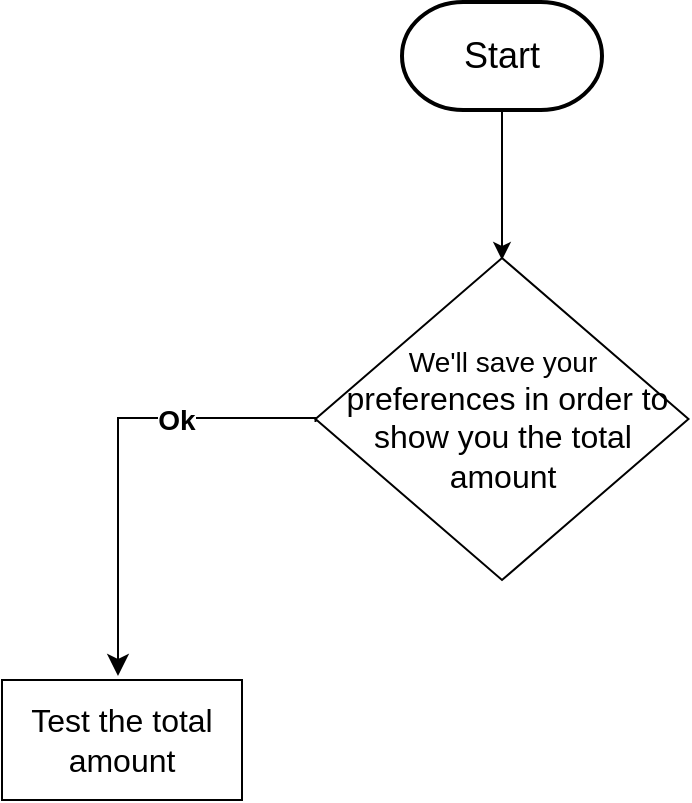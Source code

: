 <mxfile version="24.1.0" type="github">
  <diagram id="C5RBs43oDa-KdzZeNtuy" name="Page-1">
    <mxGraphModel dx="1290" dy="565" grid="0" gridSize="10" guides="1" tooltips="1" connect="1" arrows="1" fold="1" page="0" pageScale="1" pageWidth="827" pageHeight="1169" math="0" shadow="0">
      <root>
        <mxCell id="WIyWlLk6GJQsqaUBKTNV-0" />
        <mxCell id="WIyWlLk6GJQsqaUBKTNV-1" parent="WIyWlLk6GJQsqaUBKTNV-0" />
        <mxCell id="WIyWlLk6GJQsqaUBKTNV-2" value="" style="rounded=0;html=1;jettySize=auto;orthogonalLoop=1;fontSize=11;endArrow=block;endFill=0;endSize=8;strokeWidth=1;shadow=0;labelBackgroundColor=none;edgeStyle=orthogonalEdgeStyle;" parent="WIyWlLk6GJQsqaUBKTNV-1" edge="1">
          <mxGeometry relative="1" as="geometry">
            <mxPoint x="220" y="120" as="sourcePoint" />
          </mxGeometry>
        </mxCell>
        <mxCell id="WIyWlLk6GJQsqaUBKTNV-5" value="No" style="edgeStyle=orthogonalEdgeStyle;rounded=0;html=1;jettySize=auto;orthogonalLoop=1;fontSize=11;endArrow=block;endFill=0;endSize=8;strokeWidth=1;shadow=0;labelBackgroundColor=none;" parent="WIyWlLk6GJQsqaUBKTNV-1" edge="1">
          <mxGeometry y="10" relative="1" as="geometry">
            <mxPoint as="offset" />
            <mxPoint x="270" y="210" as="sourcePoint" />
          </mxGeometry>
        </mxCell>
        <mxCell id="fHp2qP4Lxyj9vEpVP1ns-0" value="&lt;font style=&quot;font-size: 18px;&quot;&gt;Start&lt;/font&gt;" style="strokeWidth=2;html=1;shape=mxgraph.flowchart.terminator;whiteSpace=wrap;" vertex="1" parent="WIyWlLk6GJQsqaUBKTNV-1">
          <mxGeometry x="364" y="78" width="100" height="54" as="geometry" />
        </mxCell>
        <mxCell id="fHp2qP4Lxyj9vEpVP1ns-1" value="" style="endArrow=classic;html=1;rounded=0;" edge="1" parent="WIyWlLk6GJQsqaUBKTNV-1">
          <mxGeometry width="50" height="50" relative="1" as="geometry">
            <mxPoint x="414" y="132" as="sourcePoint" />
            <mxPoint x="414" y="207" as="targetPoint" />
          </mxGeometry>
        </mxCell>
        <mxCell id="fHp2qP4Lxyj9vEpVP1ns-3" value="&lt;font style=&quot;font-size: 14px;&quot;&gt;We&#39;ll save your&lt;/font&gt;&lt;div&gt;&lt;font size=&quot;3&quot;&gt;&amp;nbsp;preferences in order to show you the total amount&lt;/font&gt;&lt;/div&gt;" style="rhombus;whiteSpace=wrap;html=1;" vertex="1" parent="WIyWlLk6GJQsqaUBKTNV-1">
          <mxGeometry x="320.75" y="206" width="186.5" height="161" as="geometry" />
        </mxCell>
        <mxCell id="fHp2qP4Lxyj9vEpVP1ns-4" value="" style="edgeStyle=segmentEdgeStyle;endArrow=classic;html=1;curved=0;rounded=0;endSize=8;startSize=8;" edge="1" parent="WIyWlLk6GJQsqaUBKTNV-1">
          <mxGeometry width="50" height="50" relative="1" as="geometry">
            <mxPoint x="320.75" y="288" as="sourcePoint" />
            <mxPoint x="222" y="415" as="targetPoint" />
            <Array as="points">
              <mxPoint x="321" y="286" />
              <mxPoint x="222" y="286" />
              <mxPoint x="222" y="355" />
            </Array>
          </mxGeometry>
        </mxCell>
        <mxCell id="fHp2qP4Lxyj9vEpVP1ns-8" value="&lt;font style=&quot;font-size: 14px;&quot;&gt;&lt;b&gt;Ok&lt;/b&gt;&lt;/font&gt;" style="edgeLabel;html=1;align=center;verticalAlign=middle;resizable=0;points=[];" vertex="1" connectable="0" parent="fHp2qP4Lxyj9vEpVP1ns-4">
          <mxGeometry x="-0.366" y="-3" relative="1" as="geometry">
            <mxPoint x="1" y="4" as="offset" />
          </mxGeometry>
        </mxCell>
        <mxCell id="fHp2qP4Lxyj9vEpVP1ns-9" value="&lt;font size=&quot;3&quot;&gt;Test the total amount&lt;/font&gt;" style="rounded=0;whiteSpace=wrap;html=1;" vertex="1" parent="WIyWlLk6GJQsqaUBKTNV-1">
          <mxGeometry x="164" y="417" width="120" height="60" as="geometry" />
        </mxCell>
      </root>
    </mxGraphModel>
  </diagram>
</mxfile>
